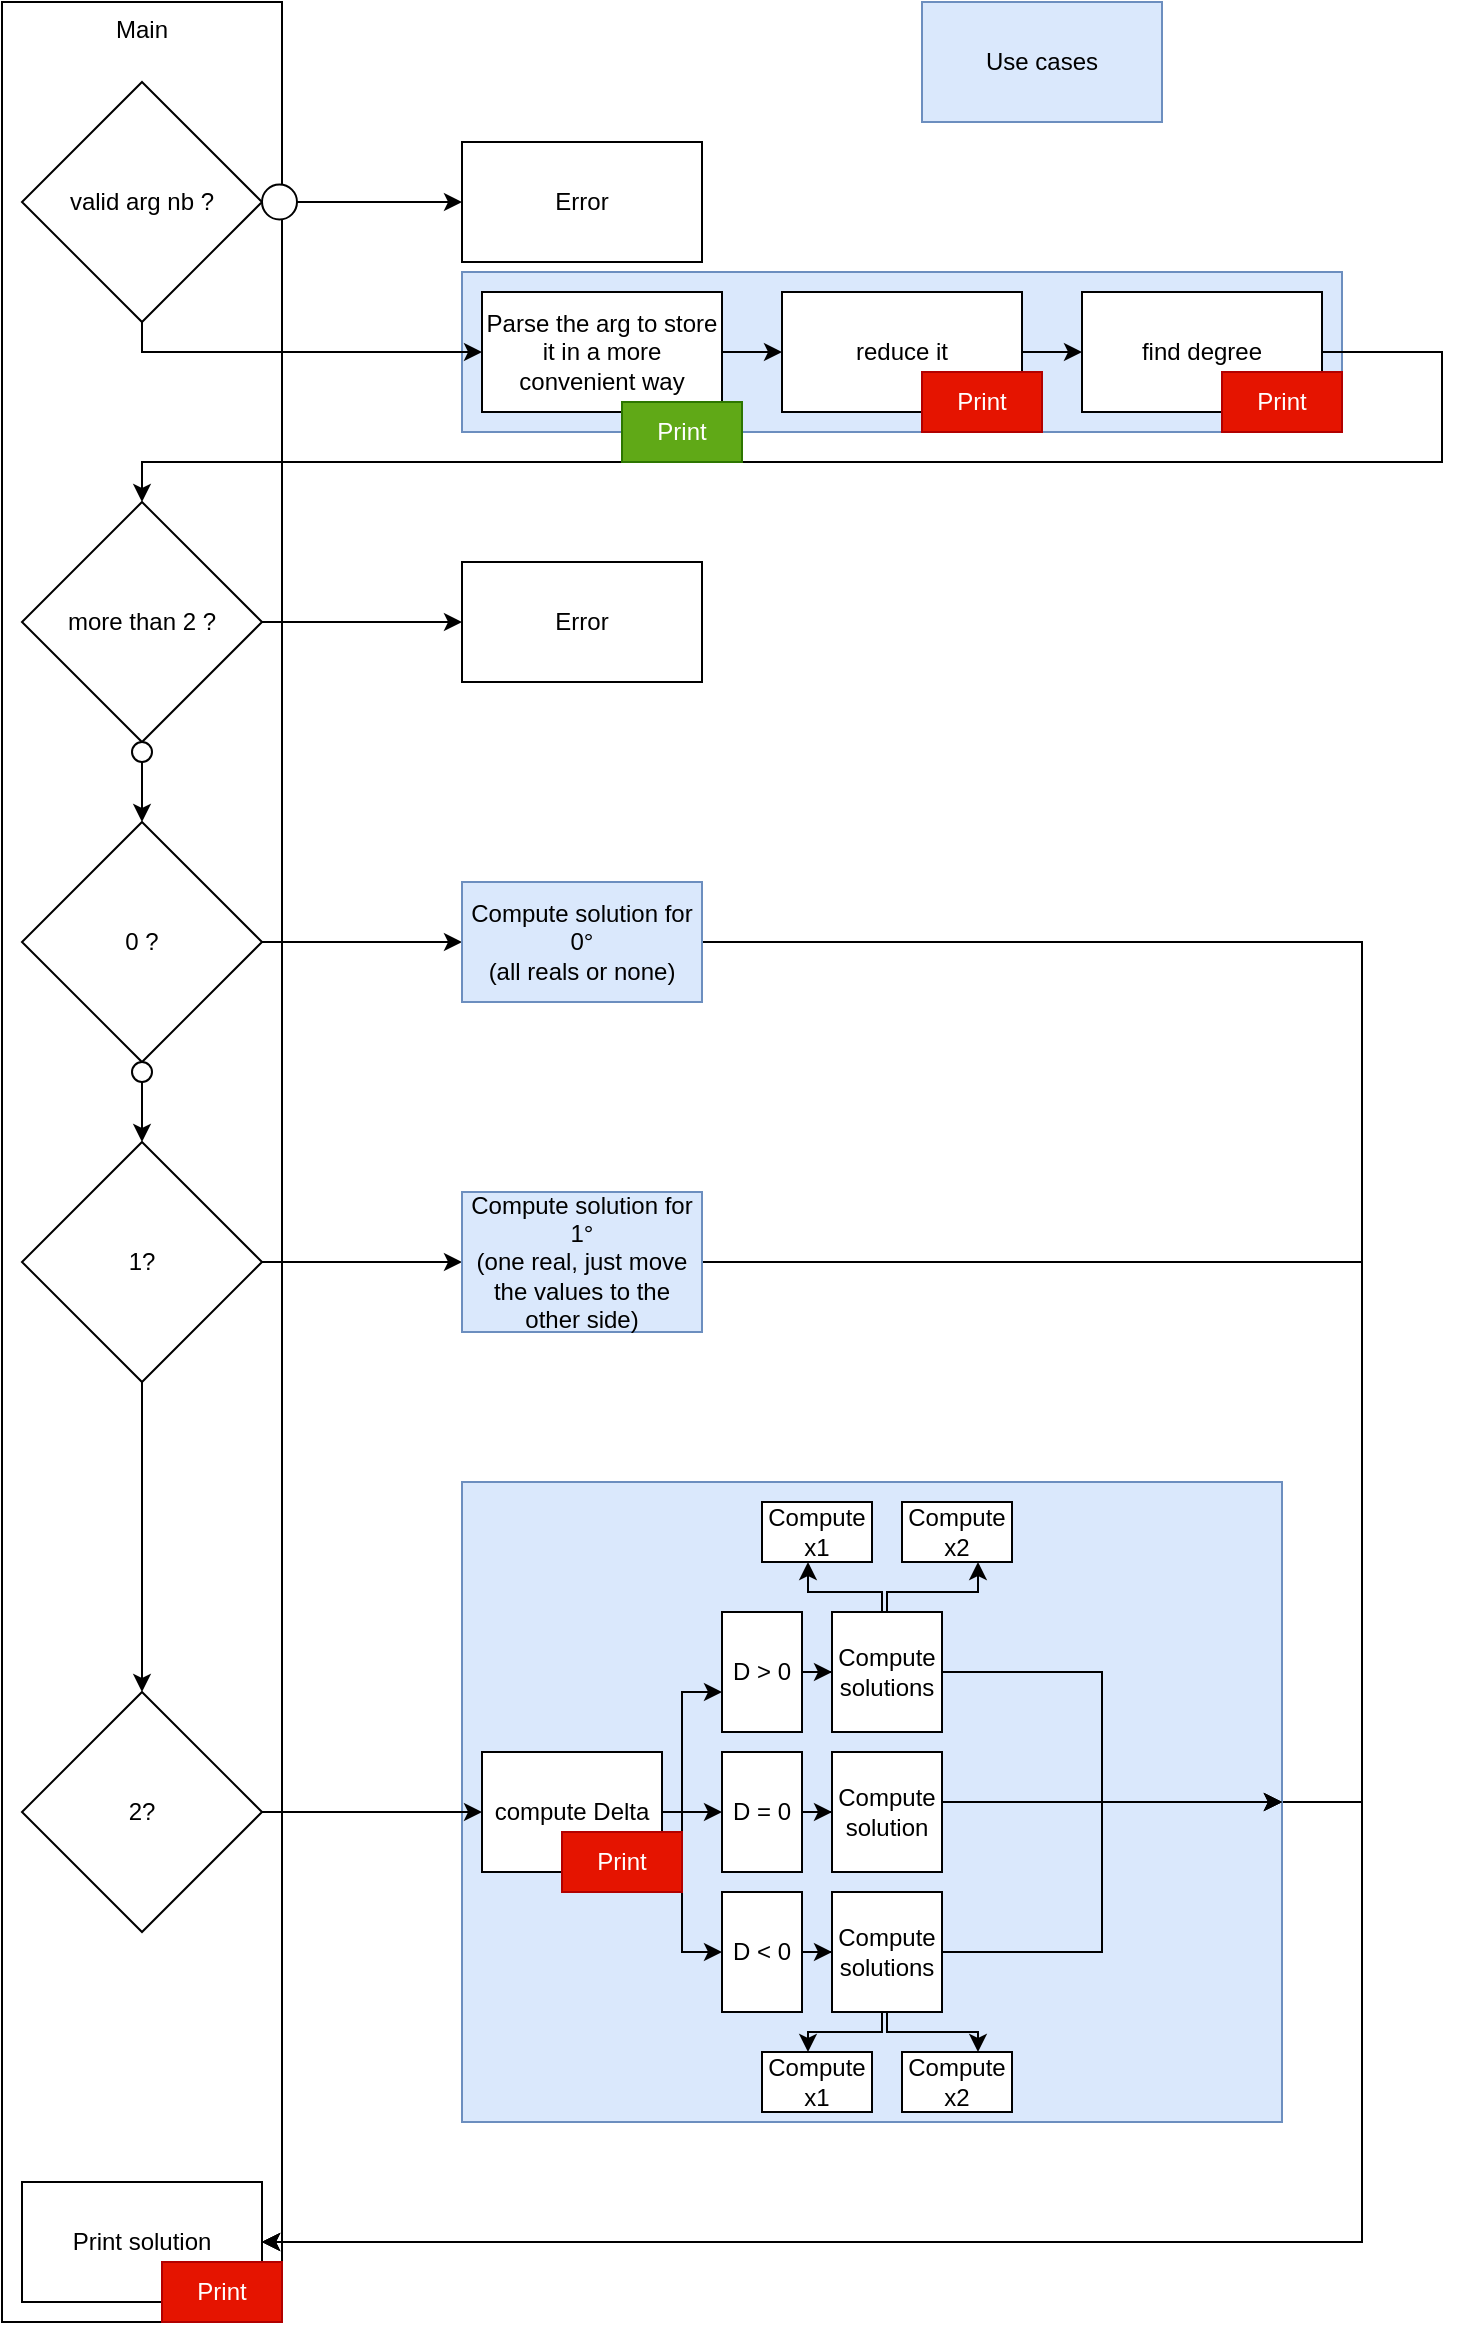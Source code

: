 <mxfile version="20.3.0" type="device"><diagram id="0fQKHz8jUWvv0We_Lnq6" name="Page-1"><mxGraphModel dx="868" dy="961" grid="1" gridSize="10" guides="1" tooltips="1" connect="1" arrows="1" fold="1" page="0" pageScale="1" pageWidth="850" pageHeight="1100" math="0" shadow="0"><root><mxCell id="0"/><mxCell id="1" parent="0"/><mxCell id="Iw0hb7oPGWGOToTF5i5I-36" value="" style="rounded=0;whiteSpace=wrap;html=1;fillColor=#dae8fc;strokeColor=#6c8ebf;" parent="1" vertex="1"><mxGeometry x="310" y="95" width="440" height="80" as="geometry"/></mxCell><mxCell id="Iw0hb7oPGWGOToTF5i5I-1" value="Main" style="rounded=0;whiteSpace=wrap;html=1;verticalAlign=top;" parent="1" vertex="1"><mxGeometry x="80" y="-40" width="140" height="1160" as="geometry"/></mxCell><mxCell id="Iw0hb7oPGWGOToTF5i5I-6" value="" style="edgeStyle=orthogonalEdgeStyle;rounded=0;orthogonalLoop=1;jettySize=auto;html=1;" parent="1" source="Iw0hb7oPGWGOToTF5i5I-2" target="Iw0hb7oPGWGOToTF5i5I-5" edge="1"><mxGeometry relative="1" as="geometry"/></mxCell><mxCell id="Iw0hb7oPGWGOToTF5i5I-2" value="Parse the arg to store it in a more convenient way" style="whiteSpace=wrap;html=1;rounded=0;" parent="1" vertex="1"><mxGeometry x="320" y="105" width="120" height="60" as="geometry"/></mxCell><mxCell id="Iw0hb7oPGWGOToTF5i5I-8" value="" style="edgeStyle=orthogonalEdgeStyle;rounded=0;orthogonalLoop=1;jettySize=auto;html=1;" parent="1" source="Iw0hb7oPGWGOToTF5i5I-5" target="Iw0hb7oPGWGOToTF5i5I-7" edge="1"><mxGeometry relative="1" as="geometry"/></mxCell><mxCell id="Iw0hb7oPGWGOToTF5i5I-5" value="reduce it" style="whiteSpace=wrap;html=1;rounded=0;" parent="1" vertex="1"><mxGeometry x="470" y="105" width="120" height="60" as="geometry"/></mxCell><mxCell id="Iw0hb7oPGWGOToTF5i5I-37" style="edgeStyle=orthogonalEdgeStyle;rounded=0;orthogonalLoop=1;jettySize=auto;html=1;entryX=0.5;entryY=0;entryDx=0;entryDy=0;" parent="1" source="Iw0hb7oPGWGOToTF5i5I-7" target="Iw0hb7oPGWGOToTF5i5I-9" edge="1"><mxGeometry relative="1" as="geometry"><mxPoint x="221" y="180" as="targetPoint"/><Array as="points"><mxPoint x="800" y="135"/><mxPoint x="800" y="190"/><mxPoint x="150" y="190"/></Array></mxGeometry></mxCell><mxCell id="Iw0hb7oPGWGOToTF5i5I-7" value="find degree" style="whiteSpace=wrap;html=1;rounded=0;" parent="1" vertex="1"><mxGeometry x="620" y="105" width="120" height="60" as="geometry"/></mxCell><mxCell id="Iw0hb7oPGWGOToTF5i5I-12" value="" style="edgeStyle=orthogonalEdgeStyle;rounded=0;orthogonalLoop=1;jettySize=auto;html=1;" parent="1" source="Iw0hb7oPGWGOToTF5i5I-9" target="Iw0hb7oPGWGOToTF5i5I-11" edge="1"><mxGeometry relative="1" as="geometry"/></mxCell><mxCell id="Iw0hb7oPGWGOToTF5i5I-9" value="more than 2 ?" style="rhombus;whiteSpace=wrap;html=1;rounded=0;" parent="1" vertex="1"><mxGeometry x="90" y="210" width="120" height="120" as="geometry"/></mxCell><mxCell id="Iw0hb7oPGWGOToTF5i5I-11" value="Error" style="whiteSpace=wrap;html=1;rounded=0;" parent="1" vertex="1"><mxGeometry x="310" y="240" width="120" height="60" as="geometry"/></mxCell><mxCell id="Iw0hb7oPGWGOToTF5i5I-17" value="" style="edgeStyle=orthogonalEdgeStyle;rounded=0;orthogonalLoop=1;jettySize=auto;html=1;" parent="1" source="Iw0hb7oPGWGOToTF5i5I-13" target="Iw0hb7oPGWGOToTF5i5I-16" edge="1"><mxGeometry relative="1" as="geometry"/></mxCell><mxCell id="Iw0hb7oPGWGOToTF5i5I-13" value="" style="ellipse;whiteSpace=wrap;html=1;aspect=fixed;" parent="1" vertex="1"><mxGeometry x="145" y="330" width="10" height="10" as="geometry"/></mxCell><mxCell id="Iw0hb7oPGWGOToTF5i5I-19" value="" style="edgeStyle=orthogonalEdgeStyle;rounded=0;orthogonalLoop=1;jettySize=auto;html=1;" parent="1" source="Iw0hb7oPGWGOToTF5i5I-16" target="Iw0hb7oPGWGOToTF5i5I-18" edge="1"><mxGeometry relative="1" as="geometry"/></mxCell><mxCell id="Iw0hb7oPGWGOToTF5i5I-16" value="0 ?" style="rhombus;whiteSpace=wrap;html=1;" parent="1" vertex="1"><mxGeometry x="90" y="370" width="120" height="120" as="geometry"/></mxCell><mxCell id="Iw0hb7oPGWGOToTF5i5I-33" style="edgeStyle=orthogonalEdgeStyle;rounded=0;orthogonalLoop=1;jettySize=auto;html=1;" parent="1" source="Iw0hb7oPGWGOToTF5i5I-18" target="Iw0hb7oPGWGOToTF5i5I-30" edge="1"><mxGeometry relative="1" as="geometry"><Array as="points"><mxPoint x="760" y="430"/><mxPoint x="760" y="1080"/></Array></mxGeometry></mxCell><mxCell id="Iw0hb7oPGWGOToTF5i5I-18" value="Compute solution for 0°&lt;br&gt;(all reals or none)" style="whiteSpace=wrap;html=1;fillColor=#dae8fc;strokeColor=#6c8ebf;" parent="1" vertex="1"><mxGeometry x="310" y="400" width="120" height="60" as="geometry"/></mxCell><mxCell id="Iw0hb7oPGWGOToTF5i5I-22" value="" style="edgeStyle=orthogonalEdgeStyle;rounded=0;orthogonalLoop=1;jettySize=auto;html=1;" parent="1" source="Iw0hb7oPGWGOToTF5i5I-20" target="Iw0hb7oPGWGOToTF5i5I-21" edge="1"><mxGeometry relative="1" as="geometry"/></mxCell><mxCell id="Iw0hb7oPGWGOToTF5i5I-20" value="" style="ellipse;whiteSpace=wrap;html=1;aspect=fixed;" parent="1" vertex="1"><mxGeometry x="145" y="490" width="10" height="10" as="geometry"/></mxCell><mxCell id="Iw0hb7oPGWGOToTF5i5I-25" style="edgeStyle=orthogonalEdgeStyle;rounded=0;orthogonalLoop=1;jettySize=auto;html=1;" parent="1" source="Iw0hb7oPGWGOToTF5i5I-21" target="Iw0hb7oPGWGOToTF5i5I-24" edge="1"><mxGeometry relative="1" as="geometry"/></mxCell><mxCell id="Iw0hb7oPGWGOToTF5i5I-27" style="edgeStyle=orthogonalEdgeStyle;rounded=0;orthogonalLoop=1;jettySize=auto;html=1;" parent="1" source="Iw0hb7oPGWGOToTF5i5I-21" target="Iw0hb7oPGWGOToTF5i5I-26" edge="1"><mxGeometry relative="1" as="geometry"><mxPoint x="150" y="765" as="sourcePoint"/></mxGeometry></mxCell><mxCell id="Iw0hb7oPGWGOToTF5i5I-21" value="1?" style="rhombus;whiteSpace=wrap;html=1;" parent="1" vertex="1"><mxGeometry x="90" y="530" width="120" height="120" as="geometry"/></mxCell><mxCell id="Iw0hb7oPGWGOToTF5i5I-32" style="edgeStyle=orthogonalEdgeStyle;rounded=0;orthogonalLoop=1;jettySize=auto;html=1;" parent="1" source="Iw0hb7oPGWGOToTF5i5I-24" target="Iw0hb7oPGWGOToTF5i5I-30" edge="1"><mxGeometry relative="1" as="geometry"><Array as="points"><mxPoint x="760" y="590"/><mxPoint x="760" y="1080"/></Array></mxGeometry></mxCell><mxCell id="Iw0hb7oPGWGOToTF5i5I-24" value="Compute solution for 1°&lt;br&gt;(one real, just move the values to the other side)" style="whiteSpace=wrap;html=1;fillColor=#dae8fc;strokeColor=#6c8ebf;" parent="1" vertex="1"><mxGeometry x="310" y="555" width="120" height="70" as="geometry"/></mxCell><mxCell id="Iw0hb7oPGWGOToTF5i5I-26" value="2?" style="rhombus;whiteSpace=wrap;html=1;" parent="1" vertex="1"><mxGeometry x="90" y="805" width="120" height="120" as="geometry"/></mxCell><mxCell id="Iw0hb7oPGWGOToTF5i5I-31" style="edgeStyle=orthogonalEdgeStyle;rounded=0;orthogonalLoop=1;jettySize=auto;html=1;" parent="1" target="Iw0hb7oPGWGOToTF5i5I-30" edge="1"><mxGeometry relative="1" as="geometry"><Array as="points"><mxPoint x="720" y="860"/><mxPoint x="760" y="860"/><mxPoint x="760" y="1080"/></Array><mxPoint x="720" y="870" as="sourcePoint"/></mxGeometry></mxCell><mxCell id="Iw0hb7oPGWGOToTF5i5I-28" value="" style="whiteSpace=wrap;html=1;fillColor=#dae8fc;strokeColor=#6c8ebf;" parent="1" vertex="1"><mxGeometry x="310" y="700" width="410" height="320" as="geometry"/></mxCell><mxCell id="Iw0hb7oPGWGOToTF5i5I-30" value="Print solution" style="rounded=0;whiteSpace=wrap;html=1;" parent="1" vertex="1"><mxGeometry x="90" y="1050" width="120" height="60" as="geometry"/></mxCell><mxCell id="Iw0hb7oPGWGOToTF5i5I-35" value="Use cases" style="rounded=0;whiteSpace=wrap;html=1;fillColor=#dae8fc;strokeColor=#6c8ebf;" parent="1" vertex="1"><mxGeometry x="540" y="-40" width="120" height="60" as="geometry"/></mxCell><mxCell id="EENclEvE6bbyDNnboYN--12" style="edgeStyle=orthogonalEdgeStyle;rounded=0;orthogonalLoop=1;jettySize=auto;html=1;" edge="1" parent="1" source="EENclEvE6bbyDNnboYN--2" target="Iw0hb7oPGWGOToTF5i5I-2"><mxGeometry relative="1" as="geometry"><Array as="points"><mxPoint x="150" y="135"/></Array></mxGeometry></mxCell><mxCell id="EENclEvE6bbyDNnboYN--2" value="valid arg nb ?" style="rhombus;whiteSpace=wrap;html=1;rounded=0;" vertex="1" parent="1"><mxGeometry x="90" width="120" height="120" as="geometry"/></mxCell><mxCell id="EENclEvE6bbyDNnboYN--13" style="edgeStyle=orthogonalEdgeStyle;rounded=0;orthogonalLoop=1;jettySize=auto;html=1;" edge="1" parent="1" source="EENclEvE6bbyDNnboYN--3" target="EENclEvE6bbyDNnboYN--5"><mxGeometry relative="1" as="geometry"/></mxCell><mxCell id="EENclEvE6bbyDNnboYN--3" value="" style="ellipse;whiteSpace=wrap;html=1;aspect=fixed;" vertex="1" parent="1"><mxGeometry x="210" y="51.25" width="17.5" height="17.5" as="geometry"/></mxCell><mxCell id="EENclEvE6bbyDNnboYN--5" value="Error" style="whiteSpace=wrap;html=1;rounded=0;" vertex="1" parent="1"><mxGeometry x="310" y="30" width="120" height="60" as="geometry"/></mxCell><mxCell id="EENclEvE6bbyDNnboYN--7" value="Print" style="text;html=1;strokeColor=#2D7600;fillColor=#60a917;align=center;verticalAlign=middle;whiteSpace=wrap;rounded=0;fontColor=#ffffff;" vertex="1" parent="1"><mxGeometry x="390" y="160" width="60" height="30" as="geometry"/></mxCell><mxCell id="EENclEvE6bbyDNnboYN--8" value="Print" style="text;html=1;strokeColor=#B20000;fillColor=#e51400;align=center;verticalAlign=middle;whiteSpace=wrap;rounded=0;fontColor=#ffffff;" vertex="1" parent="1"><mxGeometry x="540" y="145" width="60" height="30" as="geometry"/></mxCell><mxCell id="EENclEvE6bbyDNnboYN--9" value="Print" style="text;html=1;strokeColor=#B20000;fillColor=#e51400;align=center;verticalAlign=middle;whiteSpace=wrap;rounded=0;fontColor=#ffffff;" vertex="1" parent="1"><mxGeometry x="690" y="145" width="60" height="30" as="geometry"/></mxCell><mxCell id="EENclEvE6bbyDNnboYN--10" value="Print" style="text;html=1;strokeColor=#B20000;fillColor=#e51400;align=center;verticalAlign=middle;whiteSpace=wrap;rounded=0;fontColor=#ffffff;" vertex="1" parent="1"><mxGeometry x="160" y="1090" width="60" height="30" as="geometry"/></mxCell><mxCell id="EENclEvE6bbyDNnboYN--17" value="" style="edgeStyle=orthogonalEdgeStyle;rounded=0;orthogonalLoop=1;jettySize=auto;html=1;" edge="1" parent="1" source="EENclEvE6bbyDNnboYN--14" target="EENclEvE6bbyDNnboYN--16"><mxGeometry relative="1" as="geometry"><Array as="points"><mxPoint x="420" y="865"/><mxPoint x="420" y="805"/></Array></mxGeometry></mxCell><mxCell id="EENclEvE6bbyDNnboYN--19" style="edgeStyle=orthogonalEdgeStyle;rounded=0;orthogonalLoop=1;jettySize=auto;html=1;" edge="1" parent="1" source="EENclEvE6bbyDNnboYN--14" target="EENclEvE6bbyDNnboYN--18"><mxGeometry relative="1" as="geometry"/></mxCell><mxCell id="EENclEvE6bbyDNnboYN--21" style="edgeStyle=orthogonalEdgeStyle;rounded=0;orthogonalLoop=1;jettySize=auto;html=1;" edge="1" parent="1" source="EENclEvE6bbyDNnboYN--14" target="EENclEvE6bbyDNnboYN--20"><mxGeometry relative="1" as="geometry"><Array as="points"><mxPoint x="420" y="865"/><mxPoint x="420" y="935"/></Array></mxGeometry></mxCell><mxCell id="EENclEvE6bbyDNnboYN--14" value="compute Delta" style="whiteSpace=wrap;html=1;" vertex="1" parent="1"><mxGeometry x="320" y="835" width="90" height="60" as="geometry"/></mxCell><mxCell id="Iw0hb7oPGWGOToTF5i5I-29" value="" style="edgeStyle=orthogonalEdgeStyle;rounded=0;orthogonalLoop=1;jettySize=auto;html=1;" parent="1" source="Iw0hb7oPGWGOToTF5i5I-26" target="EENclEvE6bbyDNnboYN--14" edge="1"><mxGeometry relative="1" as="geometry"/></mxCell><mxCell id="EENclEvE6bbyDNnboYN--23" value="" style="edgeStyle=orthogonalEdgeStyle;rounded=0;orthogonalLoop=1;jettySize=auto;html=1;" edge="1" parent="1" source="EENclEvE6bbyDNnboYN--16" target="EENclEvE6bbyDNnboYN--22"><mxGeometry relative="1" as="geometry"/></mxCell><mxCell id="EENclEvE6bbyDNnboYN--16" value="D &amp;gt; 0" style="whiteSpace=wrap;html=1;" vertex="1" parent="1"><mxGeometry x="440" y="765" width="40" height="60" as="geometry"/></mxCell><mxCell id="EENclEvE6bbyDNnboYN--33" style="edgeStyle=orthogonalEdgeStyle;rounded=0;orthogonalLoop=1;jettySize=auto;html=1;" edge="1" parent="1" source="EENclEvE6bbyDNnboYN--18" target="EENclEvE6bbyDNnboYN--32"><mxGeometry relative="1" as="geometry"/></mxCell><mxCell id="EENclEvE6bbyDNnboYN--18" value="D = 0" style="whiteSpace=wrap;html=1;" vertex="1" parent="1"><mxGeometry x="440" y="835" width="40" height="60" as="geometry"/></mxCell><mxCell id="EENclEvE6bbyDNnboYN--40" style="edgeStyle=orthogonalEdgeStyle;rounded=0;orthogonalLoop=1;jettySize=auto;html=1;" edge="1" parent="1" source="EENclEvE6bbyDNnboYN--20" target="EENclEvE6bbyDNnboYN--37"><mxGeometry relative="1" as="geometry"/></mxCell><mxCell id="EENclEvE6bbyDNnboYN--20" value="D &amp;lt; 0" style="whiteSpace=wrap;html=1;" vertex="1" parent="1"><mxGeometry x="440" y="905" width="40" height="60" as="geometry"/></mxCell><mxCell id="EENclEvE6bbyDNnboYN--25" value="" style="edgeStyle=orthogonalEdgeStyle;rounded=0;orthogonalLoop=1;jettySize=auto;html=1;" edge="1" parent="1" source="EENclEvE6bbyDNnboYN--22" target="EENclEvE6bbyDNnboYN--24"><mxGeometry relative="1" as="geometry"><Array as="points"><mxPoint x="520" y="755"/><mxPoint x="483" y="755"/></Array></mxGeometry></mxCell><mxCell id="EENclEvE6bbyDNnboYN--28" style="edgeStyle=orthogonalEdgeStyle;rounded=0;orthogonalLoop=1;jettySize=auto;html=1;" edge="1" parent="1" source="EENclEvE6bbyDNnboYN--22" target="EENclEvE6bbyDNnboYN--26"><mxGeometry relative="1" as="geometry"><Array as="points"><mxPoint x="523" y="755"/><mxPoint x="568" y="755"/></Array></mxGeometry></mxCell><mxCell id="EENclEvE6bbyDNnboYN--42" style="edgeStyle=orthogonalEdgeStyle;rounded=0;orthogonalLoop=1;jettySize=auto;html=1;entryX=1;entryY=0.5;entryDx=0;entryDy=0;" edge="1" parent="1" source="EENclEvE6bbyDNnboYN--22" target="Iw0hb7oPGWGOToTF5i5I-28"><mxGeometry relative="1" as="geometry"><Array as="points"><mxPoint x="630" y="795"/><mxPoint x="630" y="860"/></Array></mxGeometry></mxCell><mxCell id="EENclEvE6bbyDNnboYN--22" value="Compute solutions" style="whiteSpace=wrap;html=1;" vertex="1" parent="1"><mxGeometry x="495" y="765" width="55" height="60" as="geometry"/></mxCell><mxCell id="EENclEvE6bbyDNnboYN--24" value="Compute x1" style="whiteSpace=wrap;html=1;" vertex="1" parent="1"><mxGeometry x="460" y="710" width="55" height="30" as="geometry"/></mxCell><mxCell id="EENclEvE6bbyDNnboYN--26" value="Compute x2" style="whiteSpace=wrap;html=1;" vertex="1" parent="1"><mxGeometry x="530" y="710" width="55" height="30" as="geometry"/></mxCell><mxCell id="EENclEvE6bbyDNnboYN--43" style="edgeStyle=orthogonalEdgeStyle;rounded=0;orthogonalLoop=1;jettySize=auto;html=1;entryX=1;entryY=0.5;entryDx=0;entryDy=0;" edge="1" parent="1" source="EENclEvE6bbyDNnboYN--32" target="Iw0hb7oPGWGOToTF5i5I-28"><mxGeometry relative="1" as="geometry"><Array as="points"><mxPoint x="580" y="860"/><mxPoint x="580" y="860"/></Array></mxGeometry></mxCell><mxCell id="EENclEvE6bbyDNnboYN--32" value="Compute solution" style="whiteSpace=wrap;html=1;" vertex="1" parent="1"><mxGeometry x="495" y="835" width="55" height="60" as="geometry"/></mxCell><mxCell id="EENclEvE6bbyDNnboYN--35" value="" style="edgeStyle=orthogonalEdgeStyle;rounded=0;orthogonalLoop=1;jettySize=auto;html=1;" edge="1" parent="1" source="EENclEvE6bbyDNnboYN--37" target="EENclEvE6bbyDNnboYN--38"><mxGeometry relative="1" as="geometry"><Array as="points"><mxPoint x="520" y="975"/><mxPoint x="483" y="975"/></Array></mxGeometry></mxCell><mxCell id="EENclEvE6bbyDNnboYN--36" style="edgeStyle=orthogonalEdgeStyle;rounded=0;orthogonalLoop=1;jettySize=auto;html=1;" edge="1" parent="1" source="EENclEvE6bbyDNnboYN--37" target="EENclEvE6bbyDNnboYN--39"><mxGeometry relative="1" as="geometry"><Array as="points"><mxPoint x="523" y="975"/><mxPoint x="568" y="975"/></Array></mxGeometry></mxCell><mxCell id="EENclEvE6bbyDNnboYN--44" style="edgeStyle=orthogonalEdgeStyle;rounded=0;orthogonalLoop=1;jettySize=auto;html=1;entryX=1;entryY=0.5;entryDx=0;entryDy=0;" edge="1" parent="1" source="EENclEvE6bbyDNnboYN--37" target="Iw0hb7oPGWGOToTF5i5I-28"><mxGeometry relative="1" as="geometry"><Array as="points"><mxPoint x="630" y="935"/><mxPoint x="630" y="860"/></Array></mxGeometry></mxCell><mxCell id="EENclEvE6bbyDNnboYN--37" value="Compute solutions" style="whiteSpace=wrap;html=1;" vertex="1" parent="1"><mxGeometry x="495" y="905" width="55" height="60" as="geometry"/></mxCell><mxCell id="EENclEvE6bbyDNnboYN--38" value="Compute x1" style="whiteSpace=wrap;html=1;" vertex="1" parent="1"><mxGeometry x="460" y="985" width="55" height="30" as="geometry"/></mxCell><mxCell id="EENclEvE6bbyDNnboYN--39" value="Compute x2" style="whiteSpace=wrap;html=1;" vertex="1" parent="1"><mxGeometry x="530" y="985" width="55" height="30" as="geometry"/></mxCell><mxCell id="EENclEvE6bbyDNnboYN--45" value="Print" style="text;html=1;strokeColor=#B20000;fillColor=#e51400;align=center;verticalAlign=middle;whiteSpace=wrap;rounded=0;fontColor=#ffffff;" vertex="1" parent="1"><mxGeometry x="360" y="875" width="60" height="30" as="geometry"/></mxCell></root></mxGraphModel></diagram></mxfile>